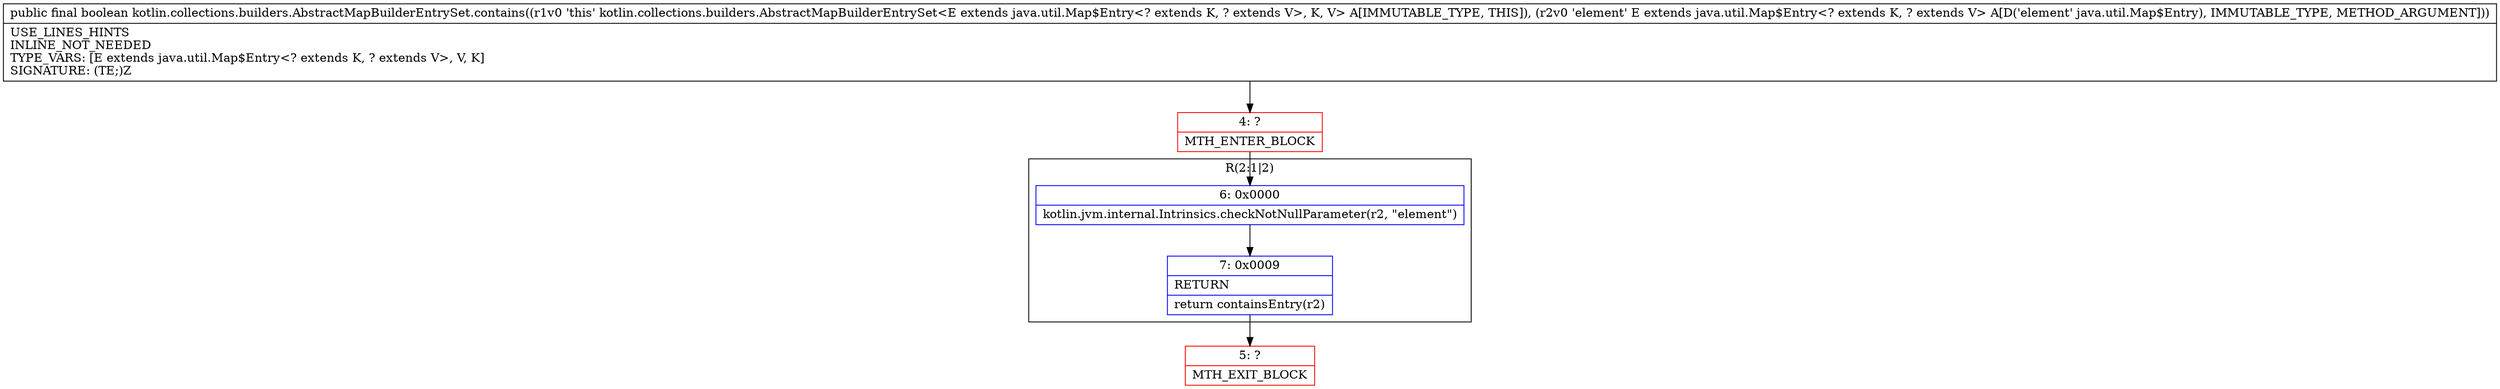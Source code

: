 digraph "CFG forkotlin.collections.builders.AbstractMapBuilderEntrySet.contains(Ljava\/util\/Map$Entry;)Z" {
subgraph cluster_Region_234751014 {
label = "R(2:1|2)";
node [shape=record,color=blue];
Node_6 [shape=record,label="{6\:\ 0x0000|kotlin.jvm.internal.Intrinsics.checkNotNullParameter(r2, \"element\")\l}"];
Node_7 [shape=record,label="{7\:\ 0x0009|RETURN\l|return containsEntry(r2)\l}"];
}
Node_4 [shape=record,color=red,label="{4\:\ ?|MTH_ENTER_BLOCK\l}"];
Node_5 [shape=record,color=red,label="{5\:\ ?|MTH_EXIT_BLOCK\l}"];
MethodNode[shape=record,label="{public final boolean kotlin.collections.builders.AbstractMapBuilderEntrySet.contains((r1v0 'this' kotlin.collections.builders.AbstractMapBuilderEntrySet\<E extends java.util.Map$Entry\<? extends K, ? extends V\>, K, V\> A[IMMUTABLE_TYPE, THIS]), (r2v0 'element' E extends java.util.Map$Entry\<? extends K, ? extends V\> A[D('element' java.util.Map$Entry), IMMUTABLE_TYPE, METHOD_ARGUMENT]))  | USE_LINES_HINTS\lINLINE_NOT_NEEDED\lTYPE_VARS: [E extends java.util.Map$Entry\<? extends K, ? extends V\>, V, K]\lSIGNATURE: (TE;)Z\l}"];
MethodNode -> Node_4;Node_6 -> Node_7;
Node_7 -> Node_5;
Node_4 -> Node_6;
}

